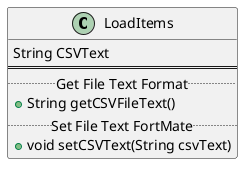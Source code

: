 @startuml
class LoadItems{
String CSVText
==
.. Get File Text Format ..
+ String getCSVFileText()
.. Set File Text FortMate ..
+ void setCSVText(String csvText)
}

@enduml